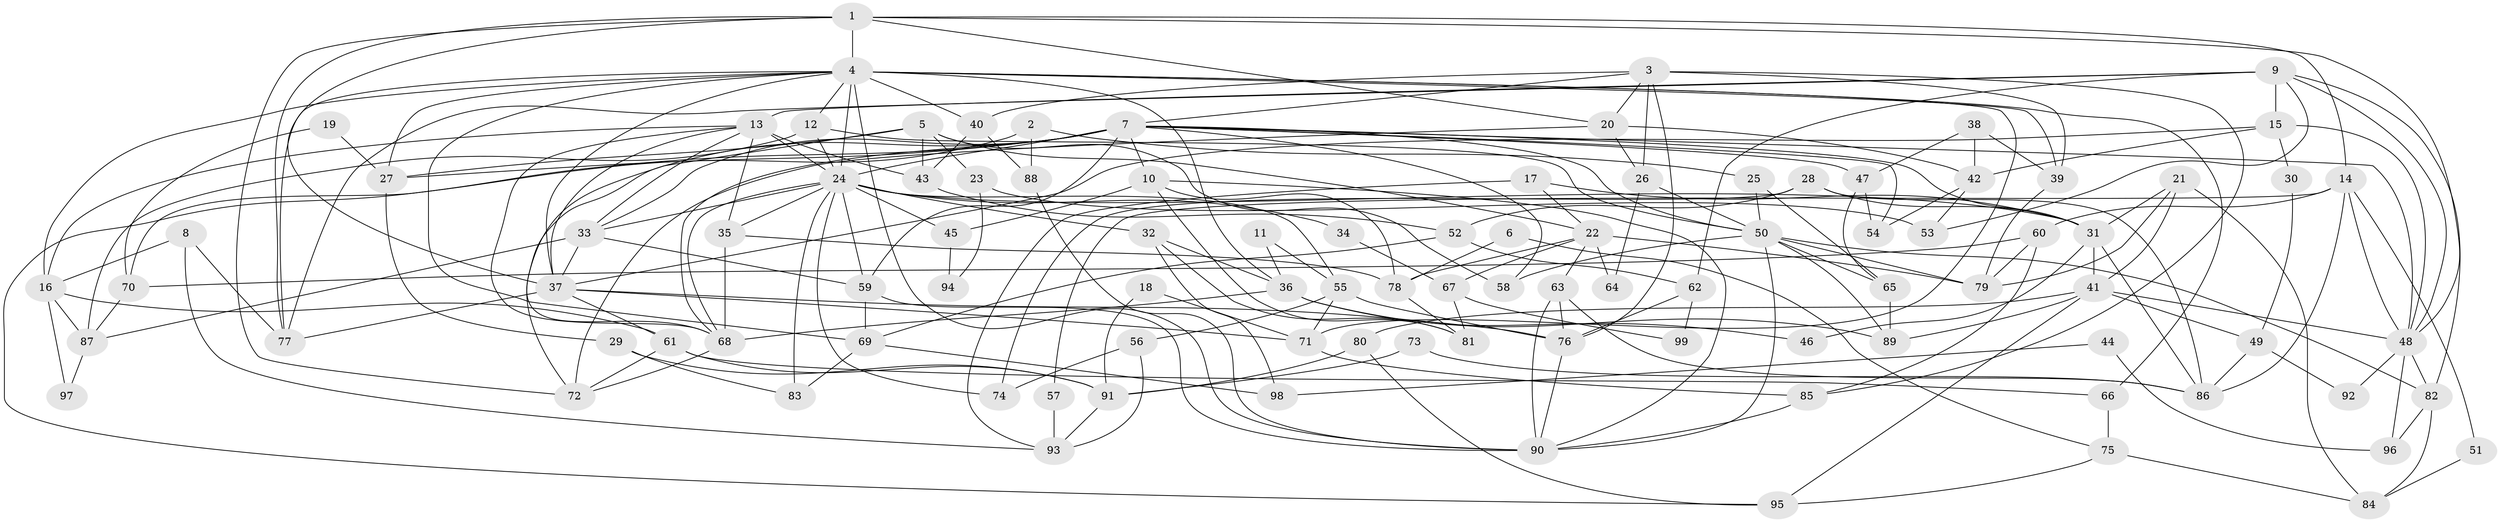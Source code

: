 // original degree distribution, {3: 0.24822695035460993, 7: 0.03546099290780142, 2: 0.14893617021276595, 5: 0.19858156028368795, 4: 0.2624113475177305, 6: 0.09219858156028368, 8: 0.014184397163120567}
// Generated by graph-tools (version 1.1) at 2025/51/03/04/25 22:51:20]
// undirected, 99 vertices, 228 edges
graph export_dot {
  node [color=gray90,style=filled];
  1;
  2;
  3;
  4;
  5;
  6;
  7;
  8;
  9;
  10;
  11;
  12;
  13;
  14;
  15;
  16;
  17;
  18;
  19;
  20;
  21;
  22;
  23;
  24;
  25;
  26;
  27;
  28;
  29;
  30;
  31;
  32;
  33;
  34;
  35;
  36;
  37;
  38;
  39;
  40;
  41;
  42;
  43;
  44;
  45;
  46;
  47;
  48;
  49;
  50;
  51;
  52;
  53;
  54;
  55;
  56;
  57;
  58;
  59;
  60;
  61;
  62;
  63;
  64;
  65;
  66;
  67;
  68;
  69;
  70;
  71;
  72;
  73;
  74;
  75;
  76;
  77;
  78;
  79;
  80;
  81;
  82;
  83;
  84;
  85;
  86;
  87;
  88;
  89;
  90;
  91;
  92;
  93;
  94;
  95;
  96;
  97;
  98;
  99;
  1 -- 4 [weight=1.0];
  1 -- 14 [weight=1.0];
  1 -- 20 [weight=1.0];
  1 -- 37 [weight=1.0];
  1 -- 48 [weight=1.0];
  1 -- 72 [weight=1.0];
  1 -- 77 [weight=1.0];
  2 -- 25 [weight=1.0];
  2 -- 70 [weight=1.0];
  2 -- 88 [weight=1.0];
  3 -- 7 [weight=1.0];
  3 -- 20 [weight=1.0];
  3 -- 26 [weight=1.0];
  3 -- 39 [weight=1.0];
  3 -- 40 [weight=1.0];
  3 -- 76 [weight=1.0];
  3 -- 85 [weight=1.0];
  4 -- 12 [weight=1.0];
  4 -- 16 [weight=1.0];
  4 -- 24 [weight=1.0];
  4 -- 27 [weight=1.0];
  4 -- 36 [weight=1.0];
  4 -- 37 [weight=1.0];
  4 -- 39 [weight=1.0];
  4 -- 40 [weight=1.0];
  4 -- 66 [weight=1.0];
  4 -- 69 [weight=1.0];
  4 -- 71 [weight=1.0];
  4 -- 77 [weight=1.0];
  4 -- 90 [weight=1.0];
  5 -- 22 [weight=1.0];
  5 -- 23 [weight=1.0];
  5 -- 27 [weight=1.0];
  5 -- 43 [weight=1.0];
  5 -- 58 [weight=1.0];
  5 -- 68 [weight=1.0];
  6 -- 75 [weight=1.0];
  6 -- 78 [weight=1.0];
  7 -- 10 [weight=1.0];
  7 -- 24 [weight=2.0];
  7 -- 27 [weight=1.0];
  7 -- 31 [weight=1.0];
  7 -- 33 [weight=1.0];
  7 -- 47 [weight=1.0];
  7 -- 48 [weight=1.0];
  7 -- 50 [weight=1.0];
  7 -- 54 [weight=1.0];
  7 -- 58 [weight=1.0];
  7 -- 59 [weight=1.0];
  7 -- 68 [weight=1.0];
  7 -- 72 [weight=1.0];
  7 -- 95 [weight=1.0];
  8 -- 16 [weight=1.0];
  8 -- 77 [weight=1.0];
  8 -- 93 [weight=1.0];
  9 -- 13 [weight=1.0];
  9 -- 15 [weight=1.0];
  9 -- 48 [weight=1.0];
  9 -- 53 [weight=1.0];
  9 -- 62 [weight=1.0];
  9 -- 77 [weight=1.0];
  9 -- 82 [weight=1.0];
  10 -- 45 [weight=1.0];
  10 -- 78 [weight=1.0];
  10 -- 81 [weight=1.0];
  10 -- 90 [weight=1.0];
  11 -- 36 [weight=1.0];
  11 -- 55 [weight=1.0];
  12 -- 24 [weight=1.0];
  12 -- 50 [weight=1.0];
  12 -- 87 [weight=1.0];
  13 -- 16 [weight=1.0];
  13 -- 24 [weight=3.0];
  13 -- 33 [weight=2.0];
  13 -- 35 [weight=1.0];
  13 -- 37 [weight=1.0];
  13 -- 43 [weight=1.0];
  13 -- 68 [weight=1.0];
  14 -- 48 [weight=1.0];
  14 -- 51 [weight=1.0];
  14 -- 57 [weight=1.0];
  14 -- 60 [weight=1.0];
  14 -- 86 [weight=1.0];
  15 -- 30 [weight=1.0];
  15 -- 37 [weight=1.0];
  15 -- 42 [weight=1.0];
  15 -- 48 [weight=1.0];
  16 -- 61 [weight=1.0];
  16 -- 87 [weight=1.0];
  16 -- 97 [weight=1.0];
  17 -- 22 [weight=1.0];
  17 -- 31 [weight=1.0];
  17 -- 93 [weight=1.0];
  18 -- 71 [weight=1.0];
  18 -- 91 [weight=1.0];
  19 -- 27 [weight=1.0];
  19 -- 70 [weight=1.0];
  20 -- 26 [weight=1.0];
  20 -- 42 [weight=1.0];
  20 -- 72 [weight=1.0];
  21 -- 31 [weight=1.0];
  21 -- 41 [weight=1.0];
  21 -- 79 [weight=1.0];
  21 -- 84 [weight=1.0];
  22 -- 63 [weight=1.0];
  22 -- 64 [weight=1.0];
  22 -- 67 [weight=1.0];
  22 -- 78 [weight=1.0];
  22 -- 79 [weight=1.0];
  23 -- 53 [weight=1.0];
  23 -- 94 [weight=1.0];
  24 -- 31 [weight=1.0];
  24 -- 32 [weight=2.0];
  24 -- 33 [weight=1.0];
  24 -- 34 [weight=1.0];
  24 -- 35 [weight=2.0];
  24 -- 45 [weight=2.0];
  24 -- 55 [weight=1.0];
  24 -- 59 [weight=1.0];
  24 -- 68 [weight=1.0];
  24 -- 74 [weight=1.0];
  24 -- 83 [weight=1.0];
  25 -- 50 [weight=1.0];
  25 -- 65 [weight=1.0];
  26 -- 50 [weight=1.0];
  26 -- 64 [weight=1.0];
  27 -- 29 [weight=1.0];
  28 -- 31 [weight=1.0];
  28 -- 52 [weight=1.0];
  28 -- 74 [weight=1.0];
  28 -- 86 [weight=1.0];
  29 -- 83 [weight=1.0];
  29 -- 91 [weight=1.0];
  30 -- 49 [weight=1.0];
  31 -- 41 [weight=1.0];
  31 -- 46 [weight=1.0];
  31 -- 86 [weight=1.0];
  32 -- 36 [weight=1.0];
  32 -- 81 [weight=1.0];
  32 -- 98 [weight=1.0];
  33 -- 37 [weight=1.0];
  33 -- 59 [weight=1.0];
  33 -- 87 [weight=1.0];
  34 -- 67 [weight=1.0];
  35 -- 68 [weight=1.0];
  35 -- 78 [weight=1.0];
  36 -- 46 [weight=1.0];
  36 -- 68 [weight=1.0];
  36 -- 89 [weight=1.0];
  37 -- 61 [weight=1.0];
  37 -- 71 [weight=1.0];
  37 -- 76 [weight=1.0];
  37 -- 77 [weight=1.0];
  38 -- 39 [weight=1.0];
  38 -- 42 [weight=1.0];
  38 -- 47 [weight=1.0];
  39 -- 79 [weight=1.0];
  40 -- 43 [weight=1.0];
  40 -- 88 [weight=1.0];
  41 -- 48 [weight=1.0];
  41 -- 49 [weight=1.0];
  41 -- 80 [weight=1.0];
  41 -- 89 [weight=1.0];
  41 -- 95 [weight=1.0];
  42 -- 53 [weight=1.0];
  42 -- 54 [weight=1.0];
  43 -- 52 [weight=1.0];
  44 -- 96 [weight=1.0];
  44 -- 98 [weight=1.0];
  45 -- 94 [weight=1.0];
  47 -- 54 [weight=1.0];
  47 -- 65 [weight=1.0];
  48 -- 82 [weight=1.0];
  48 -- 92 [weight=1.0];
  48 -- 96 [weight=1.0];
  49 -- 86 [weight=1.0];
  49 -- 92 [weight=1.0];
  50 -- 58 [weight=1.0];
  50 -- 65 [weight=1.0];
  50 -- 79 [weight=1.0];
  50 -- 82 [weight=1.0];
  50 -- 89 [weight=1.0];
  50 -- 90 [weight=1.0];
  51 -- 84 [weight=1.0];
  52 -- 62 [weight=1.0];
  52 -- 69 [weight=1.0];
  55 -- 56 [weight=1.0];
  55 -- 71 [weight=1.0];
  55 -- 76 [weight=1.0];
  56 -- 74 [weight=1.0];
  56 -- 93 [weight=1.0];
  57 -- 93 [weight=1.0];
  59 -- 69 [weight=1.0];
  59 -- 90 [weight=1.0];
  60 -- 70 [weight=1.0];
  60 -- 79 [weight=1.0];
  60 -- 85 [weight=1.0];
  61 -- 66 [weight=1.0];
  61 -- 72 [weight=1.0];
  61 -- 91 [weight=1.0];
  62 -- 76 [weight=1.0];
  62 -- 99 [weight=1.0];
  63 -- 76 [weight=1.0];
  63 -- 86 [weight=1.0];
  63 -- 90 [weight=1.0];
  65 -- 89 [weight=1.0];
  66 -- 75 [weight=1.0];
  67 -- 81 [weight=1.0];
  67 -- 99 [weight=1.0];
  68 -- 72 [weight=1.0];
  69 -- 83 [weight=1.0];
  69 -- 98 [weight=1.0];
  70 -- 87 [weight=1.0];
  71 -- 85 [weight=1.0];
  73 -- 86 [weight=1.0];
  73 -- 91 [weight=1.0];
  75 -- 84 [weight=1.0];
  75 -- 95 [weight=1.0];
  76 -- 90 [weight=1.0];
  78 -- 81 [weight=1.0];
  80 -- 91 [weight=1.0];
  80 -- 95 [weight=1.0];
  82 -- 84 [weight=1.0];
  82 -- 96 [weight=1.0];
  85 -- 90 [weight=1.0];
  87 -- 97 [weight=1.0];
  88 -- 90 [weight=1.0];
  91 -- 93 [weight=1.0];
}
